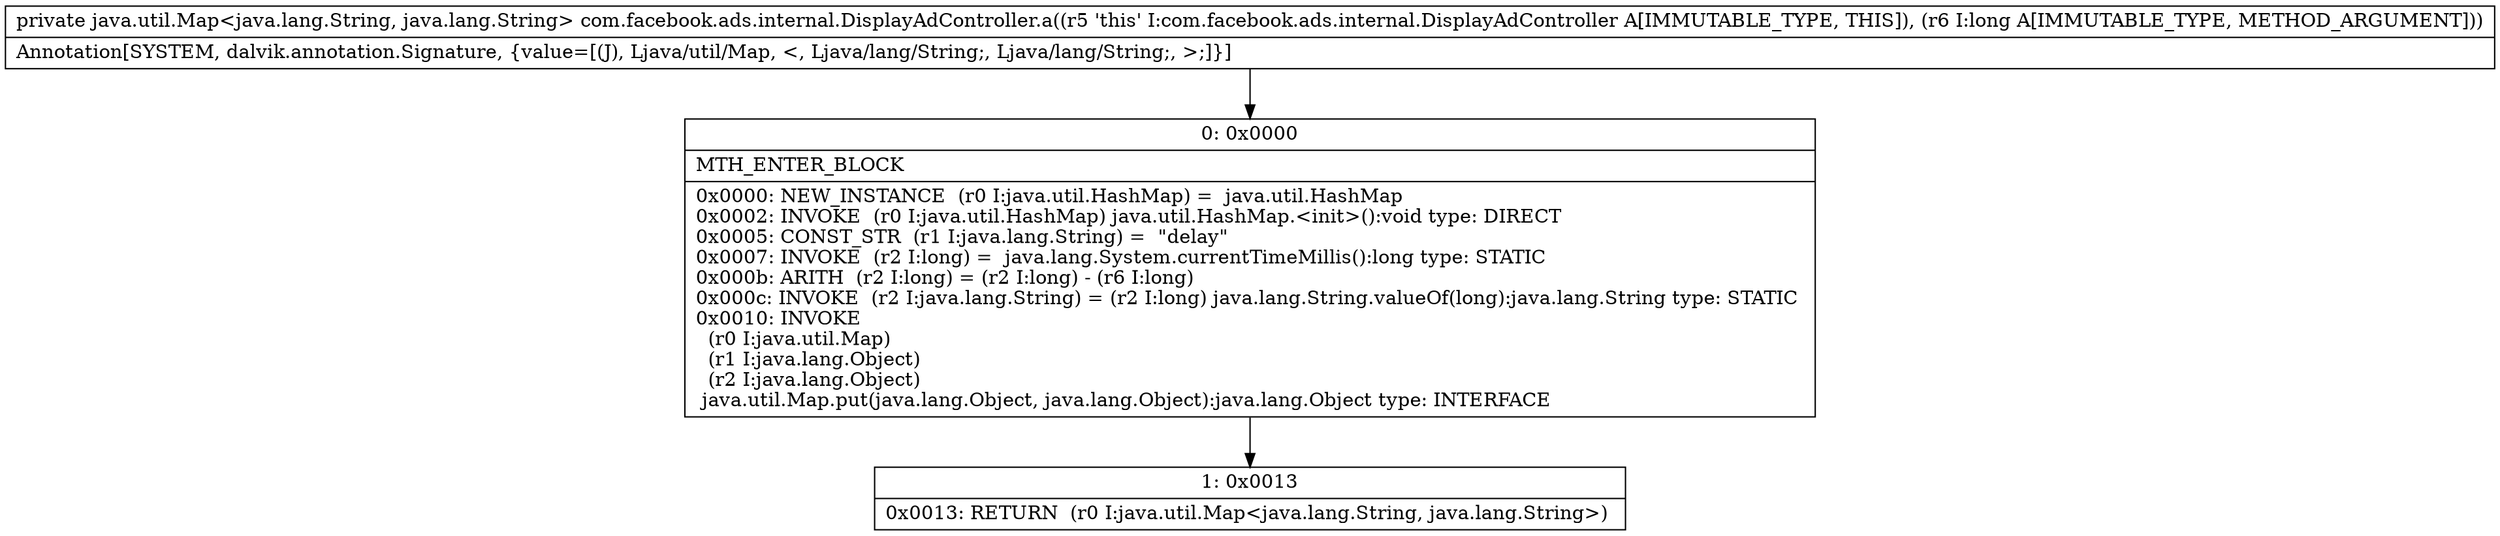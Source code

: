 digraph "CFG forcom.facebook.ads.internal.DisplayAdController.a(J)Ljava\/util\/Map;" {
Node_0 [shape=record,label="{0\:\ 0x0000|MTH_ENTER_BLOCK\l|0x0000: NEW_INSTANCE  (r0 I:java.util.HashMap) =  java.util.HashMap \l0x0002: INVOKE  (r0 I:java.util.HashMap) java.util.HashMap.\<init\>():void type: DIRECT \l0x0005: CONST_STR  (r1 I:java.lang.String) =  \"delay\" \l0x0007: INVOKE  (r2 I:long) =  java.lang.System.currentTimeMillis():long type: STATIC \l0x000b: ARITH  (r2 I:long) = (r2 I:long) \- (r6 I:long) \l0x000c: INVOKE  (r2 I:java.lang.String) = (r2 I:long) java.lang.String.valueOf(long):java.lang.String type: STATIC \l0x0010: INVOKE  \l  (r0 I:java.util.Map)\l  (r1 I:java.lang.Object)\l  (r2 I:java.lang.Object)\l java.util.Map.put(java.lang.Object, java.lang.Object):java.lang.Object type: INTERFACE \l}"];
Node_1 [shape=record,label="{1\:\ 0x0013|0x0013: RETURN  (r0 I:java.util.Map\<java.lang.String, java.lang.String\>) \l}"];
MethodNode[shape=record,label="{private java.util.Map\<java.lang.String, java.lang.String\> com.facebook.ads.internal.DisplayAdController.a((r5 'this' I:com.facebook.ads.internal.DisplayAdController A[IMMUTABLE_TYPE, THIS]), (r6 I:long A[IMMUTABLE_TYPE, METHOD_ARGUMENT]))  | Annotation[SYSTEM, dalvik.annotation.Signature, \{value=[(J), Ljava\/util\/Map, \<, Ljava\/lang\/String;, Ljava\/lang\/String;, \>;]\}]\l}"];
MethodNode -> Node_0;
Node_0 -> Node_1;
}

